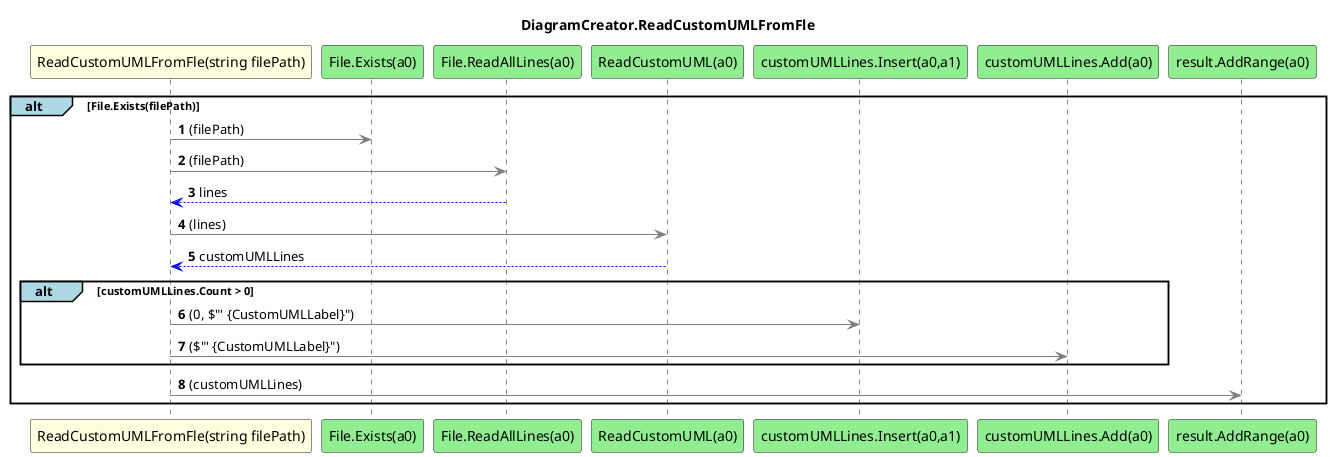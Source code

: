 @startuml DiagramCreator.ReadCustomUMLFromFle
title DiagramCreator.ReadCustomUMLFromFle
participant "ReadCustomUMLFromFle(string filePath)" as ReadCustomUMLFromFle_p0 #LightYellow
participant "File.Exists(a0)" as File_Exists_a0 #LightGreen
participant "File.ReadAllLines(a0)" as File_ReadAllLines_a0 #LightGreen
participant "ReadCustomUML(a0)" as ReadCustomUML_a0 #LightGreen
participant "customUMLLines.Insert(a0,a1)" as customUMLLines_Insert_a0_a1 #LightGreen
participant "customUMLLines.Add(a0)" as customUMLLines_Add_a0 #LightGreen
participant "result.AddRange(a0)" as result_AddRange_a0 #LightGreen
autonumber
alt#LightBlue File.Exists(filePath)
 ReadCustomUMLFromFle_p0 -[#grey]> File_Exists_a0 : (filePath)
 ReadCustomUMLFromFle_p0 -[#grey]> File_ReadAllLines_a0 : (filePath)
 File_ReadAllLines_a0 -[#blue]-> ReadCustomUMLFromFle_p0 : lines
 ReadCustomUMLFromFle_p0 -[#grey]> ReadCustomUML_a0 : (lines)
 ReadCustomUML_a0 -[#blue]-> ReadCustomUMLFromFle_p0 : customUMLLines
 alt#LightBlue customUMLLines.Count > 0
 ReadCustomUMLFromFle_p0 -[#grey]> customUMLLines_Insert_a0_a1 : (0, $"' {CustomUMLLabel}")
 ReadCustomUMLFromFle_p0 -[#grey]> customUMLLines_Add_a0 : ($"' {CustomUMLLabel}")
 end
 ReadCustomUMLFromFle_p0 -[#grey]> result_AddRange_a0 : (customUMLLines)
end
@enduml
